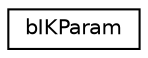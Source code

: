 digraph G
{
  edge [fontname="Helvetica",fontsize="10",labelfontname="Helvetica",labelfontsize="10"];
  node [fontname="Helvetica",fontsize="10",shape=record];
  rankdir=LR;
  Node1 [label="bIKParam",height=0.2,width=0.4,color="black", fillcolor="white", style="filled",URL="$de/d53/structbIKParam.html"];
}
